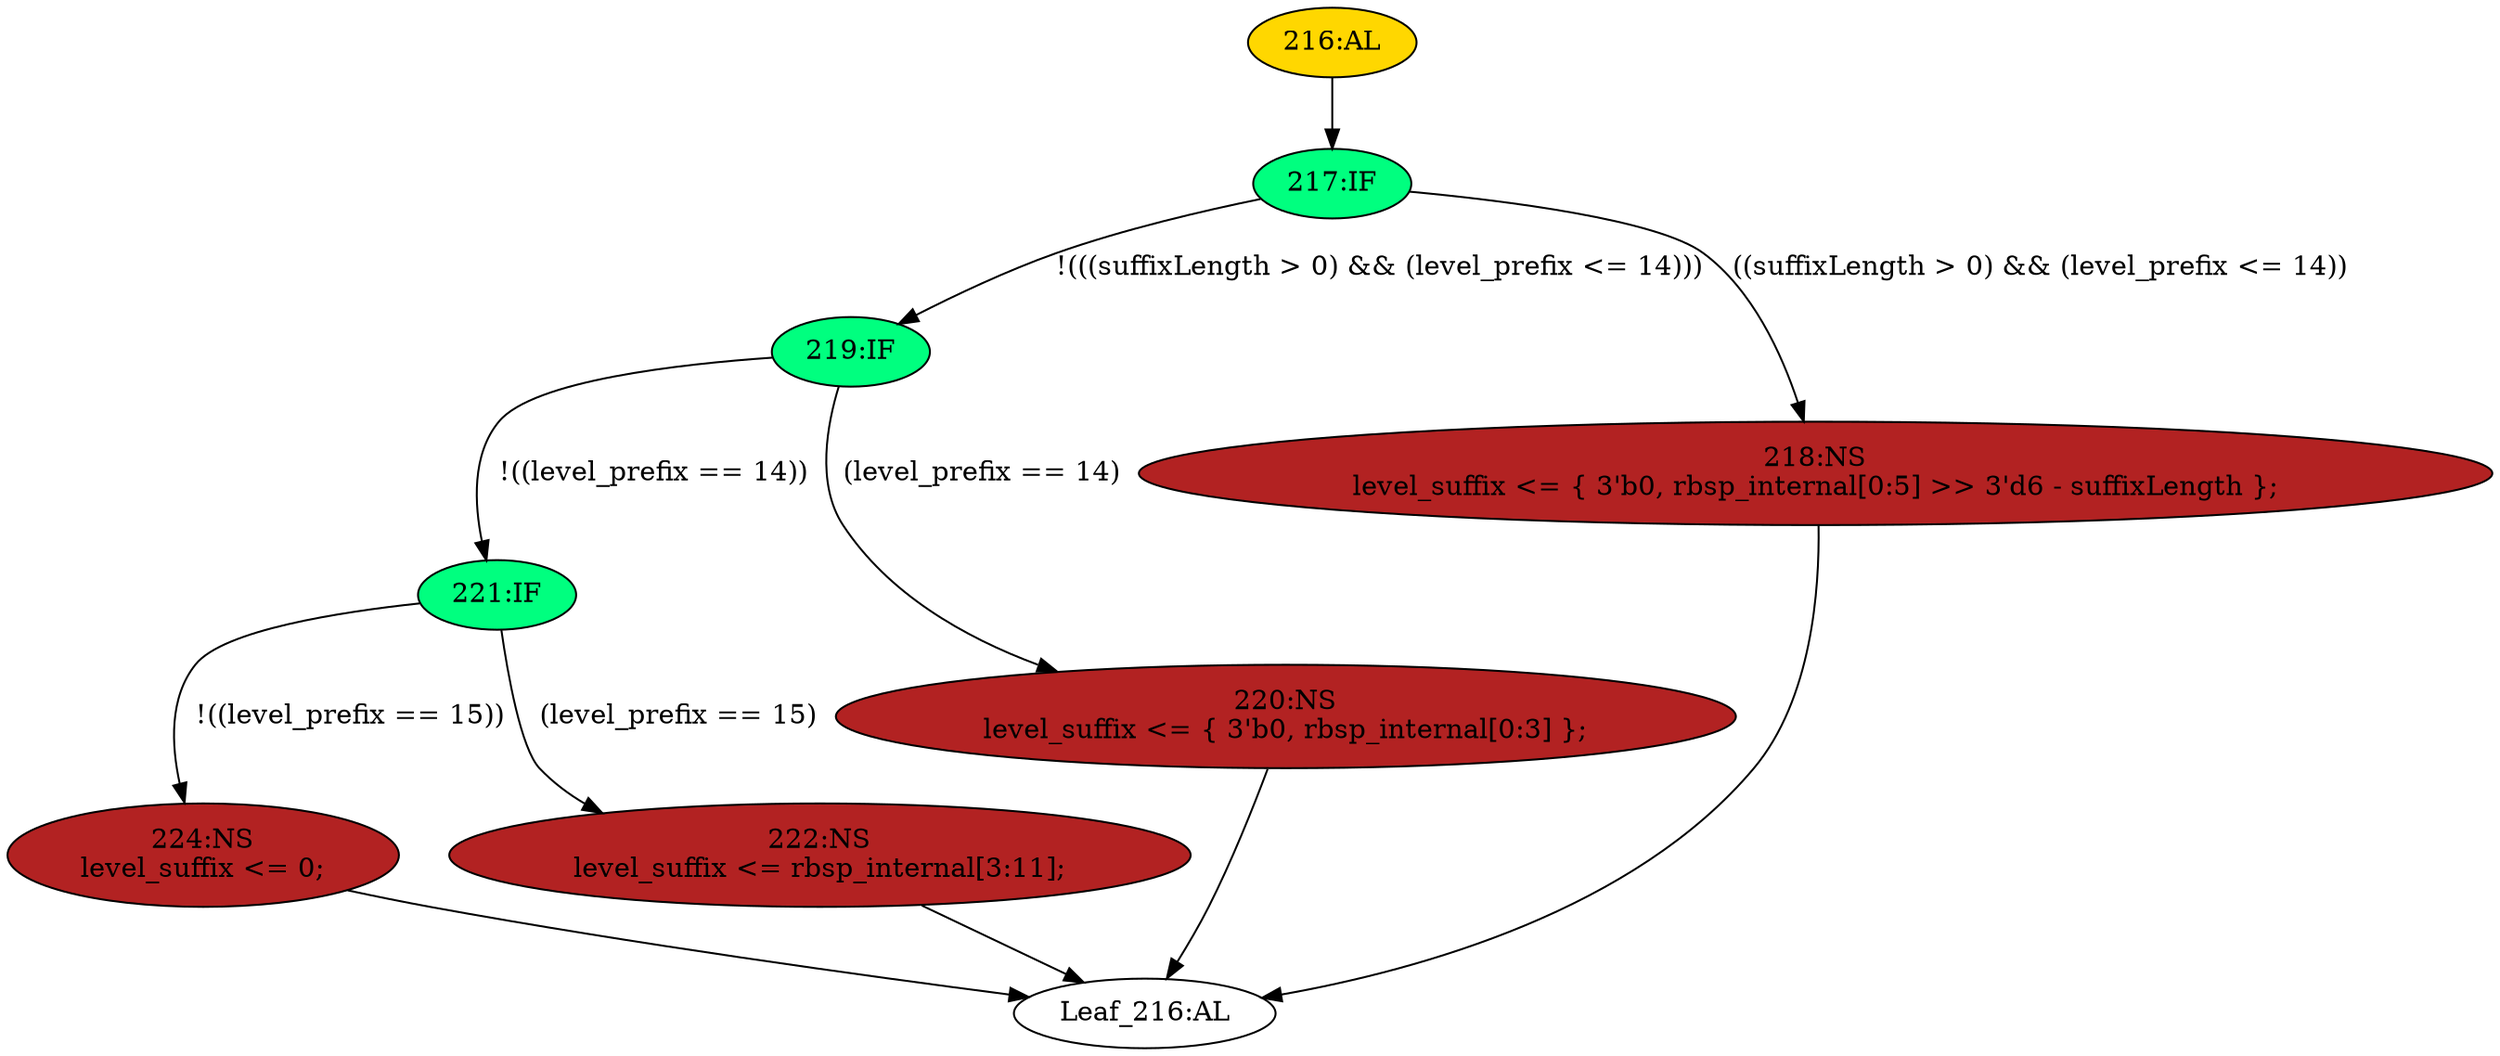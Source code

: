 strict digraph "" {
	node [label="\N"];
	"216:AL"	 [ast="<pyverilog.vparser.ast.Always object at 0x7f418bac4990>",
		clk_sens=False,
		fillcolor=gold,
		label="216:AL",
		sens="['rbsp_internal', 'suffixLength']",
		statements="[]",
		style=filled,
		typ=Always,
		use_var="['level_prefix', 'rbsp_internal', 'suffixLength']"];
	"217:IF"	 [ast="<pyverilog.vparser.ast.IfStatement object at 0x7f418bac4910>",
		fillcolor=springgreen,
		label="217:IF",
		statements="[]",
		style=filled,
		typ=IfStatement];
	"216:AL" -> "217:IF"	 [cond="[]",
		lineno=None];
	"221:IF"	 [ast="<pyverilog.vparser.ast.IfStatement object at 0x7f418bac4cd0>",
		fillcolor=springgreen,
		label="221:IF",
		statements="[]",
		style=filled,
		typ=IfStatement];
	"224:NS"	 [ast="<pyverilog.vparser.ast.NonblockingSubstitution object at 0x7f418bac4d10>",
		fillcolor=firebrick,
		label="224:NS
level_suffix <= 0;",
		statements="[<pyverilog.vparser.ast.NonblockingSubstitution object at 0x7f418bac4d10>]",
		style=filled,
		typ=NonblockingSubstitution];
	"221:IF" -> "224:NS"	 [cond="['level_prefix']",
		label="!((level_prefix == 15))",
		lineno=221];
	"222:NS"	 [ast="<pyverilog.vparser.ast.NonblockingSubstitution object at 0x7f418bac4f10>",
		fillcolor=firebrick,
		label="222:NS
level_suffix <= rbsp_internal[3:11];",
		statements="[<pyverilog.vparser.ast.NonblockingSubstitution object at 0x7f418bac4f10>]",
		style=filled,
		typ=NonblockingSubstitution];
	"221:IF" -> "222:NS"	 [cond="['level_prefix']",
		label="(level_prefix == 15)",
		lineno=221];
	"219:IF"	 [ast="<pyverilog.vparser.ast.IfStatement object at 0x7f418bac4c90>",
		fillcolor=springgreen,
		label="219:IF",
		statements="[]",
		style=filled,
		typ=IfStatement];
	"217:IF" -> "219:IF"	 [cond="['suffixLength', 'level_prefix']",
		label="!(((suffixLength > 0) && (level_prefix <= 14)))",
		lineno=217];
	"218:NS"	 [ast="<pyverilog.vparser.ast.NonblockingSubstitution object at 0x7f418bae26d0>",
		fillcolor=firebrick,
		label="218:NS
level_suffix <= { 3'b0, rbsp_internal[0:5] >> 3'd6 - suffixLength };",
		statements="[<pyverilog.vparser.ast.NonblockingSubstitution object at 0x7f418bae26d0>]",
		style=filled,
		typ=NonblockingSubstitution];
	"217:IF" -> "218:NS"	 [cond="['suffixLength', 'level_prefix']",
		label="((suffixLength > 0) && (level_prefix <= 14))",
		lineno=217];
	"220:NS"	 [ast="<pyverilog.vparser.ast.NonblockingSubstitution object at 0x7f418bae22d0>",
		fillcolor=firebrick,
		label="220:NS
level_suffix <= { 3'b0, rbsp_internal[0:3] };",
		statements="[<pyverilog.vparser.ast.NonblockingSubstitution object at 0x7f418bae22d0>]",
		style=filled,
		typ=NonblockingSubstitution];
	"Leaf_216:AL"	 [def_var="['level_suffix']",
		label="Leaf_216:AL"];
	"220:NS" -> "Leaf_216:AL"	 [cond="[]",
		lineno=None];
	"219:IF" -> "221:IF"	 [cond="['level_prefix']",
		label="!((level_prefix == 14))",
		lineno=219];
	"219:IF" -> "220:NS"	 [cond="['level_prefix']",
		label="(level_prefix == 14)",
		lineno=219];
	"224:NS" -> "Leaf_216:AL"	 [cond="[]",
		lineno=None];
	"218:NS" -> "Leaf_216:AL"	 [cond="[]",
		lineno=None];
	"222:NS" -> "Leaf_216:AL"	 [cond="[]",
		lineno=None];
}
